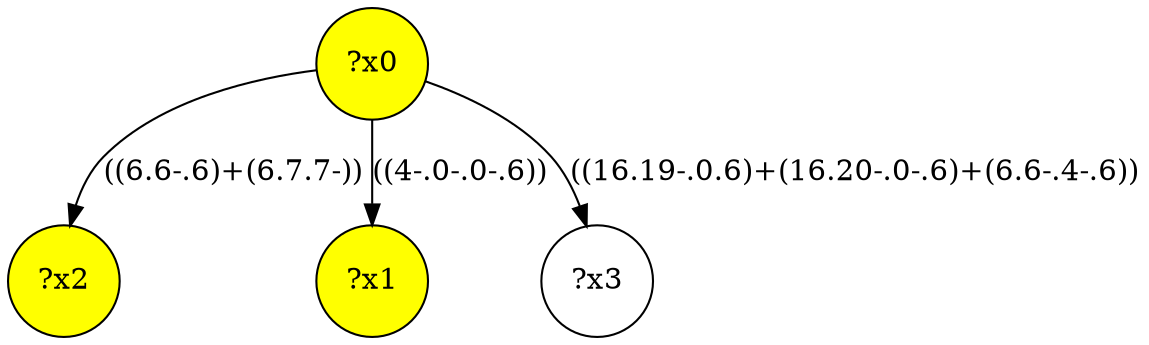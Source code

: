 digraph g {
	x2 [fillcolor="yellow", style="filled," shape=circle, label="?x2"];
	x1 [fillcolor="yellow", style="filled," shape=circle, label="?x1"];
	x0 [fillcolor="yellow", style="filled," shape=circle, label="?x0"];
	x0 -> x1 [label="((4-.0-.0-.6))"];
	x0 -> x2 [label="((6.6-.6)+(6.7.7-))"];
	x3 [shape=circle, label="?x3"];
	x0 -> x3 [label="((16.19-.0.6)+(16.20-.0-.6)+(6.6-.4-.6))"];
}
